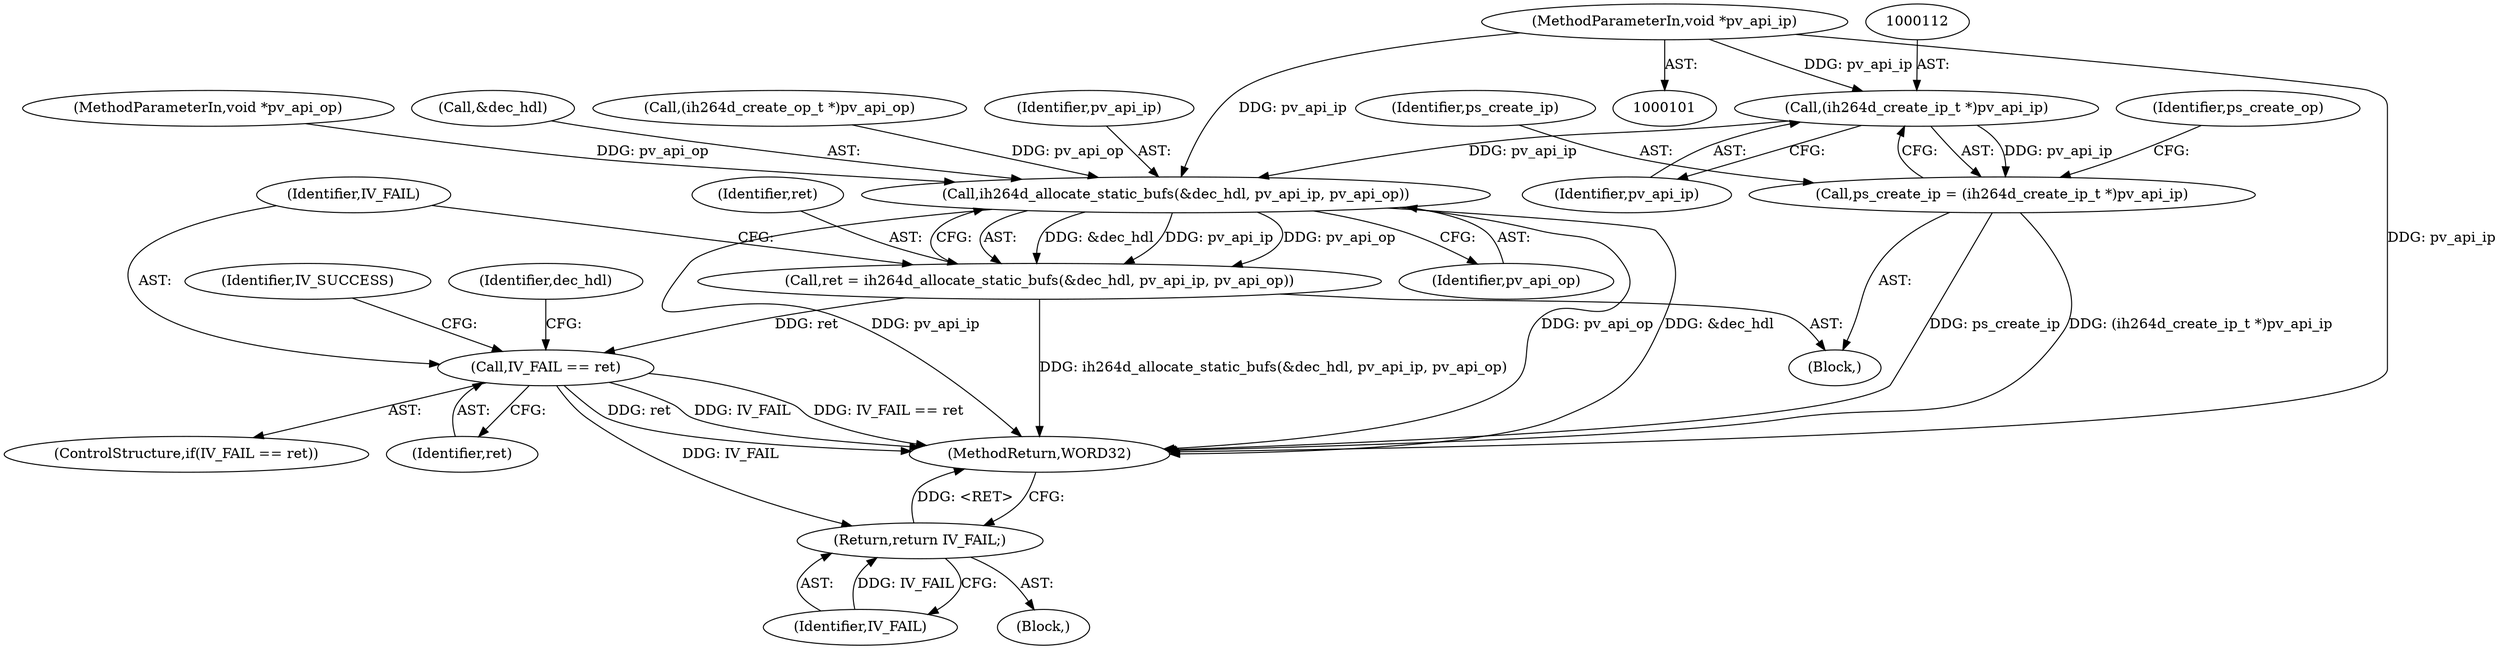 digraph "0_Android_5acaa6fc86c73a750e5f4900c4e2d44bf22f683a@pointer" {
"1000111" [label="(Call,(ih264d_create_ip_t *)pv_api_ip)"];
"1000103" [label="(MethodParameterIn,void *pv_api_ip)"];
"1000109" [label="(Call,ps_create_ip = (ih264d_create_ip_t *)pv_api_ip)"];
"1000131" [label="(Call,ih264d_allocate_static_bufs(&dec_hdl, pv_api_ip, pv_api_op))"];
"1000129" [label="(Call,ret = ih264d_allocate_static_bufs(&dec_hdl, pv_api_ip, pv_api_op))"];
"1000137" [label="(Call,IV_FAIL == ret)"];
"1000188" [label="(Return,return IV_FAIL;)"];
"1000116" [label="(Call,(ih264d_create_op_t *)pv_api_op)"];
"1000130" [label="(Identifier,ret)"];
"1000189" [label="(Identifier,IV_FAIL)"];
"1000109" [label="(Call,ps_create_ip = (ih264d_create_ip_t *)pv_api_ip)"];
"1000142" [label="(Identifier,dec_hdl)"];
"1000111" [label="(Call,(ih264d_create_ip_t *)pv_api_ip)"];
"1000138" [label="(Identifier,IV_FAIL)"];
"1000136" [label="(ControlStructure,if(IV_FAIL == ret))"];
"1000110" [label="(Identifier,ps_create_ip)"];
"1000115" [label="(Identifier,ps_create_op)"];
"1000113" [label="(Identifier,pv_api_ip)"];
"1000135" [label="(Identifier,pv_api_op)"];
"1000191" [label="(Identifier,IV_SUCCESS)"];
"1000129" [label="(Call,ret = ih264d_allocate_static_bufs(&dec_hdl, pv_api_ip, pv_api_op))"];
"1000137" [label="(Call,IV_FAIL == ret)"];
"1000131" [label="(Call,ih264d_allocate_static_bufs(&dec_hdl, pv_api_ip, pv_api_op))"];
"1000192" [label="(MethodReturn,WORD32)"];
"1000134" [label="(Identifier,pv_api_ip)"];
"1000139" [label="(Identifier,ret)"];
"1000103" [label="(MethodParameterIn,void *pv_api_ip)"];
"1000104" [label="(MethodParameterIn,void *pv_api_op)"];
"1000132" [label="(Call,&dec_hdl)"];
"1000105" [label="(Block,)"];
"1000140" [label="(Block,)"];
"1000188" [label="(Return,return IV_FAIL;)"];
"1000111" -> "1000109"  [label="AST: "];
"1000111" -> "1000113"  [label="CFG: "];
"1000112" -> "1000111"  [label="AST: "];
"1000113" -> "1000111"  [label="AST: "];
"1000109" -> "1000111"  [label="CFG: "];
"1000111" -> "1000109"  [label="DDG: pv_api_ip"];
"1000103" -> "1000111"  [label="DDG: pv_api_ip"];
"1000111" -> "1000131"  [label="DDG: pv_api_ip"];
"1000103" -> "1000101"  [label="AST: "];
"1000103" -> "1000192"  [label="DDG: pv_api_ip"];
"1000103" -> "1000131"  [label="DDG: pv_api_ip"];
"1000109" -> "1000105"  [label="AST: "];
"1000110" -> "1000109"  [label="AST: "];
"1000115" -> "1000109"  [label="CFG: "];
"1000109" -> "1000192"  [label="DDG: ps_create_ip"];
"1000109" -> "1000192"  [label="DDG: (ih264d_create_ip_t *)pv_api_ip"];
"1000131" -> "1000129"  [label="AST: "];
"1000131" -> "1000135"  [label="CFG: "];
"1000132" -> "1000131"  [label="AST: "];
"1000134" -> "1000131"  [label="AST: "];
"1000135" -> "1000131"  [label="AST: "];
"1000129" -> "1000131"  [label="CFG: "];
"1000131" -> "1000192"  [label="DDG: &dec_hdl"];
"1000131" -> "1000192"  [label="DDG: pv_api_ip"];
"1000131" -> "1000192"  [label="DDG: pv_api_op"];
"1000131" -> "1000129"  [label="DDG: &dec_hdl"];
"1000131" -> "1000129"  [label="DDG: pv_api_ip"];
"1000131" -> "1000129"  [label="DDG: pv_api_op"];
"1000116" -> "1000131"  [label="DDG: pv_api_op"];
"1000104" -> "1000131"  [label="DDG: pv_api_op"];
"1000129" -> "1000105"  [label="AST: "];
"1000130" -> "1000129"  [label="AST: "];
"1000138" -> "1000129"  [label="CFG: "];
"1000129" -> "1000192"  [label="DDG: ih264d_allocate_static_bufs(&dec_hdl, pv_api_ip, pv_api_op)"];
"1000129" -> "1000137"  [label="DDG: ret"];
"1000137" -> "1000136"  [label="AST: "];
"1000137" -> "1000139"  [label="CFG: "];
"1000138" -> "1000137"  [label="AST: "];
"1000139" -> "1000137"  [label="AST: "];
"1000142" -> "1000137"  [label="CFG: "];
"1000191" -> "1000137"  [label="CFG: "];
"1000137" -> "1000192"  [label="DDG: ret"];
"1000137" -> "1000192"  [label="DDG: IV_FAIL"];
"1000137" -> "1000192"  [label="DDG: IV_FAIL == ret"];
"1000137" -> "1000188"  [label="DDG: IV_FAIL"];
"1000188" -> "1000140"  [label="AST: "];
"1000188" -> "1000189"  [label="CFG: "];
"1000189" -> "1000188"  [label="AST: "];
"1000192" -> "1000188"  [label="CFG: "];
"1000188" -> "1000192"  [label="DDG: <RET>"];
"1000189" -> "1000188"  [label="DDG: IV_FAIL"];
}
